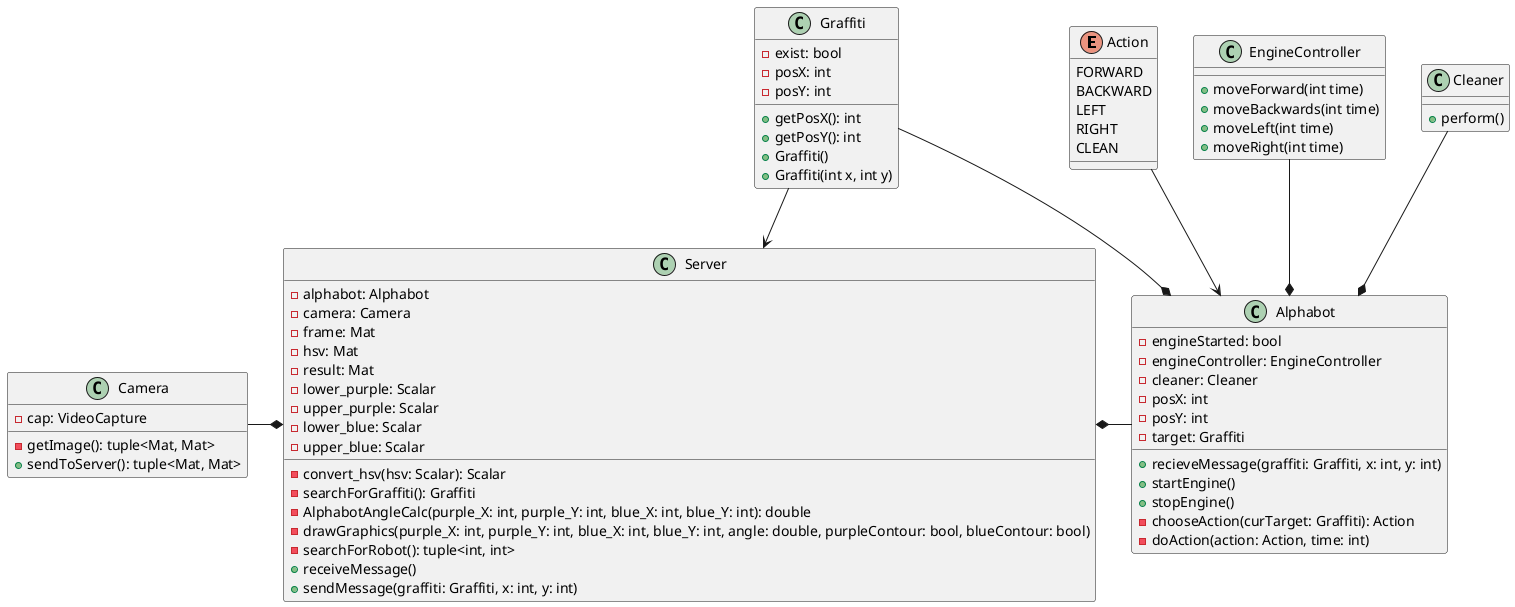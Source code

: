 @startuml Alphabot
enum Action {
    FORWARD
    BACKWARD
    LEFT
    RIGHT
    CLEAN
}

class EngineController {
    + moveForward(int time)
    + moveBackwards(int time)
    + moveLeft(int time)
    + moveRight(int time)
}

class Cleaner {
    + perform()
}

class Camera {
    - cap: VideoCapture
    - getImage(): tuple<Mat, Mat>
    + sendToServer(): tuple<Mat, Mat>
}

class Graffiti {
    - exist: bool
    - posX: int
    - posY: int
    + getPosX(): int
    + getPosY(): int
    + Graffiti()
    + Graffiti(int x, int y)
}

class Alphabot {
    - engineStarted: bool
    - engineController: EngineController
    - cleaner: Cleaner
    - posX: int
    - posY: int
    - target: Graffiti
    + recieveMessage(graffiti: Graffiti, x: int, y: int)
    + startEngine()
    + stopEngine()
    - chooseAction(curTarget: Graffiti): Action
    - doAction(action: Action, time: int)
}

class Server {
    - alphabot: Alphabot
    - camera: Camera
    - frame: Mat
    - hsv: Mat
    - result: Mat
    - lower_purple: Scalar
    - upper_purple: Scalar
    - lower_blue: Scalar
    - upper_blue: Scalar
    - convert_hsv(hsv: Scalar): Scalar
    - searchForGraffiti(): Graffiti
    - AlphabotAngleCalc(purple_X: int, purple_Y: int, blue_X: int, blue_Y: int): double
    - drawGraphics(purple_X: int, purple_Y: int, blue_X: int, blue_Y: int, angle: double, purpleContour: bool, blueContour: bool)
    - searchForRobot(): tuple<int, int>
    + receiveMessage()
    + sendMessage(graffiti: Graffiti, x: int, y: int)
}
EngineController --* Alphabot
Cleaner --* Alphabot
Graffiti --* Alphabot
Action --> Alphabot
Graffiti --> Server
Camera -* Server
Server *- Alphabot
@enduml
